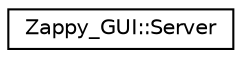 digraph "Graphical Class Hierarchy"
{
 // LATEX_PDF_SIZE
  edge [fontname="Helvetica",fontsize="10",labelfontname="Helvetica",labelfontsize="10"];
  node [fontname="Helvetica",fontsize="10",shape=record];
  rankdir="LR";
  Node0 [label="Zappy_GUI::Server",height=0.2,width=0.4,color="black", fillcolor="white", style="filled",URL="$classZappy__GUI_1_1Server.html",tooltip=" "];
}
